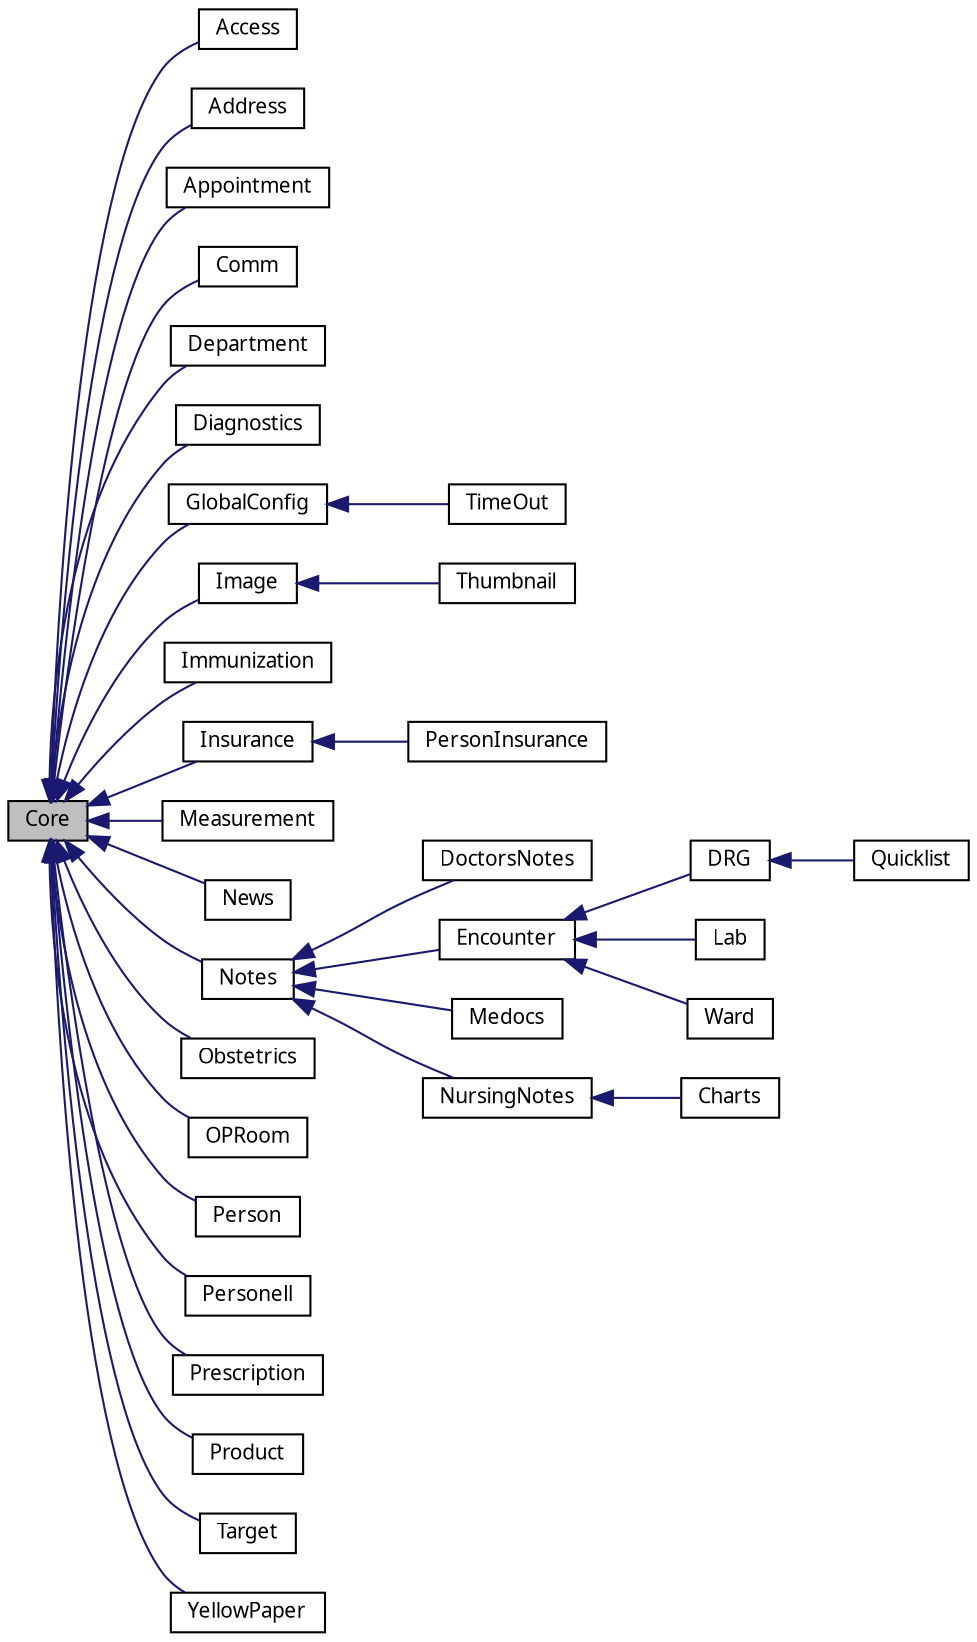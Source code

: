 digraph G
{
  bgcolor="transparent";
  edge [fontname="FreeSans.ttf",fontsize=10,labelfontname="FreeSans.ttf",labelfontsize=10];
  node [fontname="FreeSans.ttf",fontsize=10,shape=record];
  rankdir=LR;
  Node1 [label="Core",height=0.2,width=0.4,color="black", fillcolor="grey75", style="filled" fontcolor="black"];
  Node1 -> Node2 [dir=back,color="midnightblue",fontsize=10,style="solid",fontname="FreeSans.ttf"];
  Node2 [label="Access",height=0.2,width=0.4,color="black",URL="$class_access.html"];
  Node1 -> Node3 [dir=back,color="midnightblue",fontsize=10,style="solid",fontname="FreeSans.ttf"];
  Node3 [label="Address",height=0.2,width=0.4,color="black",URL="$class_address.html"];
  Node1 -> Node4 [dir=back,color="midnightblue",fontsize=10,style="solid",fontname="FreeSans.ttf"];
  Node4 [label="Appointment",height=0.2,width=0.4,color="black",URL="$class_appointment.html"];
  Node1 -> Node5 [dir=back,color="midnightblue",fontsize=10,style="solid",fontname="FreeSans.ttf"];
  Node5 [label="Comm",height=0.2,width=0.4,color="black",URL="$class_comm.html"];
  Node1 -> Node6 [dir=back,color="midnightblue",fontsize=10,style="solid",fontname="FreeSans.ttf"];
  Node6 [label="Department",height=0.2,width=0.4,color="black",URL="$class_department.html"];
  Node1 -> Node7 [dir=back,color="midnightblue",fontsize=10,style="solid",fontname="FreeSans.ttf"];
  Node7 [label="Diagnostics",height=0.2,width=0.4,color="black",URL="$class_diagnostics.html"];
  Node1 -> Node8 [dir=back,color="midnightblue",fontsize=10,style="solid",fontname="FreeSans.ttf"];
  Node8 [label="GlobalConfig",height=0.2,width=0.4,color="black",URL="$class_global_config.html"];
  Node8 -> Node9 [dir=back,color="midnightblue",fontsize=10,style="solid",fontname="FreeSans.ttf"];
  Node9 [label="TimeOut",height=0.2,width=0.4,color="black",URL="$class_time_out.html"];
  Node1 -> Node10 [dir=back,color="midnightblue",fontsize=10,style="solid",fontname="FreeSans.ttf"];
  Node10 [label="Image",height=0.2,width=0.4,color="black",URL="$class_image.html"];
  Node10 -> Node11 [dir=back,color="midnightblue",fontsize=10,style="solid",fontname="FreeSans.ttf"];
  Node11 [label="Thumbnail",height=0.2,width=0.4,color="black",URL="$class_thumbnail.html"];
  Node1 -> Node12 [dir=back,color="midnightblue",fontsize=10,style="solid",fontname="FreeSans.ttf"];
  Node12 [label="Immunization",height=0.2,width=0.4,color="black",URL="$class_immunization.html"];
  Node1 -> Node13 [dir=back,color="midnightblue",fontsize=10,style="solid",fontname="FreeSans.ttf"];
  Node13 [label="Insurance",height=0.2,width=0.4,color="black",URL="$class_insurance.html"];
  Node13 -> Node14 [dir=back,color="midnightblue",fontsize=10,style="solid",fontname="FreeSans.ttf"];
  Node14 [label="PersonInsurance",height=0.2,width=0.4,color="black",URL="$class_person_insurance.html"];
  Node1 -> Node15 [dir=back,color="midnightblue",fontsize=10,style="solid",fontname="FreeSans.ttf"];
  Node15 [label="Measurement",height=0.2,width=0.4,color="black",URL="$class_measurement.html"];
  Node1 -> Node16 [dir=back,color="midnightblue",fontsize=10,style="solid",fontname="FreeSans.ttf"];
  Node16 [label="News",height=0.2,width=0.4,color="black",URL="$class_news.html"];
  Node1 -> Node17 [dir=back,color="midnightblue",fontsize=10,style="solid",fontname="FreeSans.ttf"];
  Node17 [label="Notes",height=0.2,width=0.4,color="black",URL="$class_notes.html"];
  Node17 -> Node18 [dir=back,color="midnightblue",fontsize=10,style="solid",fontname="FreeSans.ttf"];
  Node18 [label="DoctorsNotes",height=0.2,width=0.4,color="black",URL="$class_doctors_notes.html"];
  Node17 -> Node19 [dir=back,color="midnightblue",fontsize=10,style="solid",fontname="FreeSans.ttf"];
  Node19 [label="Encounter",height=0.2,width=0.4,color="black",URL="$class_encounter.html"];
  Node19 -> Node20 [dir=back,color="midnightblue",fontsize=10,style="solid",fontname="FreeSans.ttf"];
  Node20 [label="DRG",height=0.2,width=0.4,color="black",URL="$class_d_r_g.html"];
  Node20 -> Node21 [dir=back,color="midnightblue",fontsize=10,style="solid",fontname="FreeSans.ttf"];
  Node21 [label="Quicklist",height=0.2,width=0.4,color="black",URL="$class_quicklist.html"];
  Node19 -> Node22 [dir=back,color="midnightblue",fontsize=10,style="solid",fontname="FreeSans.ttf"];
  Node22 [label="Lab",height=0.2,width=0.4,color="black",URL="$class_lab.html"];
  Node19 -> Node23 [dir=back,color="midnightblue",fontsize=10,style="solid",fontname="FreeSans.ttf"];
  Node23 [label="Ward",height=0.2,width=0.4,color="black",URL="$class_ward.html"];
  Node17 -> Node24 [dir=back,color="midnightblue",fontsize=10,style="solid",fontname="FreeSans.ttf"];
  Node24 [label="Medocs",height=0.2,width=0.4,color="black",URL="$class_medocs.html"];
  Node17 -> Node25 [dir=back,color="midnightblue",fontsize=10,style="solid",fontname="FreeSans.ttf"];
  Node25 [label="NursingNotes",height=0.2,width=0.4,color="black",URL="$class_nursing_notes.html"];
  Node25 -> Node26 [dir=back,color="midnightblue",fontsize=10,style="solid",fontname="FreeSans.ttf"];
  Node26 [label="Charts",height=0.2,width=0.4,color="black",URL="$class_charts.html"];
  Node1 -> Node27 [dir=back,color="midnightblue",fontsize=10,style="solid",fontname="FreeSans.ttf"];
  Node27 [label="Obstetrics",height=0.2,width=0.4,color="black",URL="$class_obstetrics.html"];
  Node1 -> Node28 [dir=back,color="midnightblue",fontsize=10,style="solid",fontname="FreeSans.ttf"];
  Node28 [label="OPRoom",height=0.2,width=0.4,color="black",URL="$class_o_p_room.html"];
  Node1 -> Node29 [dir=back,color="midnightblue",fontsize=10,style="solid",fontname="FreeSans.ttf"];
  Node29 [label="Person",height=0.2,width=0.4,color="black",URL="$class_person.html"];
  Node1 -> Node30 [dir=back,color="midnightblue",fontsize=10,style="solid",fontname="FreeSans.ttf"];
  Node30 [label="Personell",height=0.2,width=0.4,color="black",URL="$class_personell.html"];
  Node1 -> Node31 [dir=back,color="midnightblue",fontsize=10,style="solid",fontname="FreeSans.ttf"];
  Node31 [label="Prescription",height=0.2,width=0.4,color="black",URL="$class_prescription.html"];
  Node1 -> Node32 [dir=back,color="midnightblue",fontsize=10,style="solid",fontname="FreeSans.ttf"];
  Node32 [label="Product",height=0.2,width=0.4,color="black",URL="$class_product.html"];
  Node1 -> Node33 [dir=back,color="midnightblue",fontsize=10,style="solid",fontname="FreeSans.ttf"];
  Node33 [label="Target",height=0.2,width=0.4,color="black",URL="$class_target.html"];
  Node1 -> Node34 [dir=back,color="midnightblue",fontsize=10,style="solid",fontname="FreeSans.ttf"];
  Node34 [label="YellowPaper",height=0.2,width=0.4,color="black",URL="$class_yellow_paper.html"];
}
